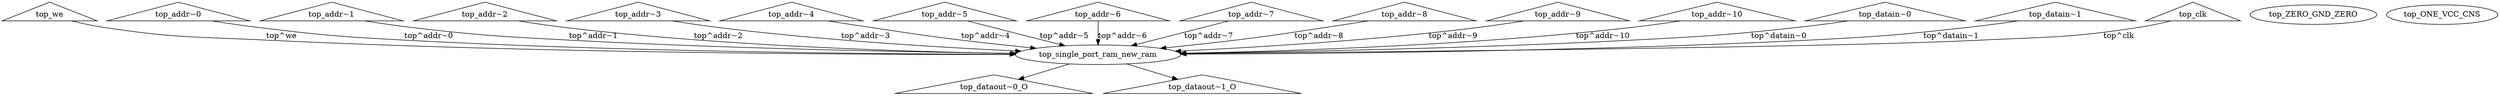 digraph G {
	ranksep=.25;
	"top_we" [shape=triangle];
	"top_we" -> "top_single_port_ram_new_ram"[label="top^we"];
	"top_single_port_ram_new_ram"
	"top_single_port_ram_new_ram" -> "top_dataout~0_O";
	"top_dataout~0_O" [shape=triangle];
	"top_single_port_ram_new_ram" -> "top_dataout~1_O";
	"top_dataout~1_O" [shape=triangle];
	"top_addr~0" [shape=triangle];
	"top_addr~0" -> "top_single_port_ram_new_ram"[label="top^addr~0"];
	"top_addr~1" [shape=triangle];
	"top_addr~1" -> "top_single_port_ram_new_ram"[label="top^addr~1"];
	"top_addr~2" [shape=triangle];
	"top_addr~2" -> "top_single_port_ram_new_ram"[label="top^addr~2"];
	"top_addr~3" [shape=triangle];
	"top_addr~3" -> "top_single_port_ram_new_ram"[label="top^addr~3"];
	"top_addr~4" [shape=triangle];
	"top_addr~4" -> "top_single_port_ram_new_ram"[label="top^addr~4"];
	"top_addr~5" [shape=triangle];
	"top_addr~5" -> "top_single_port_ram_new_ram"[label="top^addr~5"];
	"top_addr~6" [shape=triangle];
	"top_addr~6" -> "top_single_port_ram_new_ram"[label="top^addr~6"];
	"top_addr~7" [shape=triangle];
	"top_addr~7" -> "top_single_port_ram_new_ram"[label="top^addr~7"];
	"top_addr~8" [shape=triangle];
	"top_addr~8" -> "top_single_port_ram_new_ram"[label="top^addr~8"];
	"top_addr~9" [shape=triangle];
	"top_addr~9" -> "top_single_port_ram_new_ram"[label="top^addr~9"];
	"top_addr~10" [shape=triangle];
	"top_addr~10" -> "top_single_port_ram_new_ram"[label="top^addr~10"];
	"top_datain~0" [shape=triangle];
	"top_datain~0" -> "top_single_port_ram_new_ram"[label="top^datain~0"];
	"top_datain~1" [shape=triangle];
	"top_datain~1" -> "top_single_port_ram_new_ram"[label="top^datain~1"];
	"top_clk" [shape=triangle];
	"top_clk" -> "top_single_port_ram_new_ram"[label="top^clk"];
	"top_ZERO_GND_ZERO"
	"top_ONE_VCC_CNS"
}
